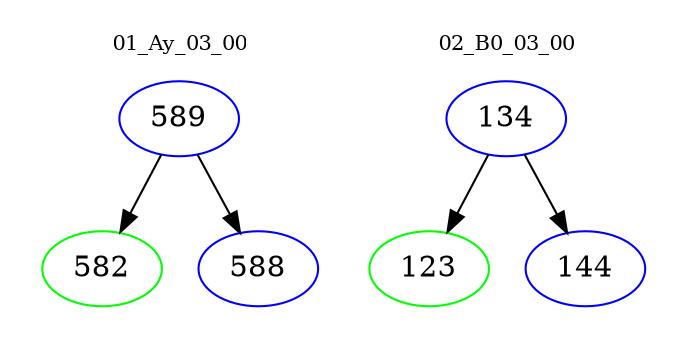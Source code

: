 digraph{
subgraph cluster_0 {
color = white
label = "01_Ay_03_00";
fontsize=10;
T0_589 [label="589", color="blue"]
T0_589 -> T0_582 [color="black"]
T0_582 [label="582", color="green"]
T0_589 -> T0_588 [color="black"]
T0_588 [label="588", color="blue"]
}
subgraph cluster_1 {
color = white
label = "02_B0_03_00";
fontsize=10;
T1_134 [label="134", color="blue"]
T1_134 -> T1_123 [color="black"]
T1_123 [label="123", color="green"]
T1_134 -> T1_144 [color="black"]
T1_144 [label="144", color="blue"]
}
}
